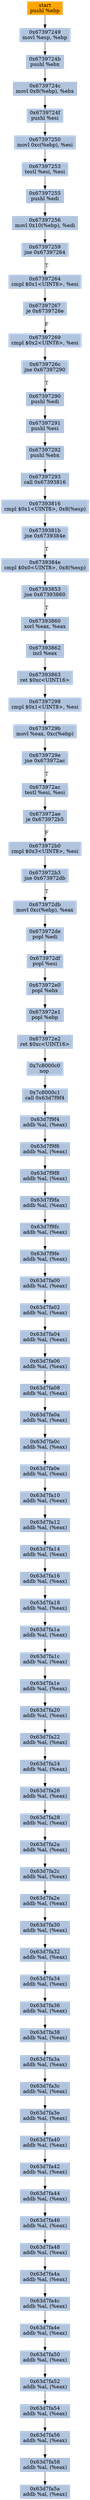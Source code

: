 digraph G {
node[shape=rectangle,style=filled,fillcolor=lightsteelblue,color=lightsteelblue]
bgcolor="transparent"
a0x67397248pushl_ebp[label="start\npushl %ebp",color="lightgrey",fillcolor="orange"];
a0x67397249movl_esp_ebp[label="0x67397249\nmovl %esp, %ebp"];
a0x6739724bpushl_ebx[label="0x6739724b\npushl %ebx"];
a0x6739724cmovl_0x8ebp__ebx[label="0x6739724c\nmovl 0x8(%ebp), %ebx"];
a0x6739724fpushl_esi[label="0x6739724f\npushl %esi"];
a0x67397250movl_0xcebp__esi[label="0x67397250\nmovl 0xc(%ebp), %esi"];
a0x67397253testl_esi_esi[label="0x67397253\ntestl %esi, %esi"];
a0x67397255pushl_edi[label="0x67397255\npushl %edi"];
a0x67397256movl_0x10ebp__edi[label="0x67397256\nmovl 0x10(%ebp), %edi"];
a0x67397259jne_0x67397264[label="0x67397259\njne 0x67397264"];
a0x67397264cmpl_0x1UINT8_esi[label="0x67397264\ncmpl $0x1<UINT8>, %esi"];
a0x67397267je_0x6739726e[label="0x67397267\nje 0x6739726e"];
a0x67397269cmpl_0x2UINT8_esi[label="0x67397269\ncmpl $0x2<UINT8>, %esi"];
a0x6739726cjne_0x67397290[label="0x6739726c\njne 0x67397290"];
a0x67397290pushl_edi[label="0x67397290\npushl %edi"];
a0x67397291pushl_esi[label="0x67397291\npushl %esi"];
a0x67397292pushl_ebx[label="0x67397292\npushl %ebx"];
a0x67397293call_0x67393816[label="0x67397293\ncall 0x67393816"];
a0x67393816cmpl_0x1UINT8_0x8esp_[label="0x67393816\ncmpl $0x1<UINT8>, 0x8(%esp)"];
a0x6739381bjne_0x6739384e[label="0x6739381b\njne 0x6739384e"];
a0x6739384ecmpl_0x0UINT8_0x8esp_[label="0x6739384e\ncmpl $0x0<UINT8>, 0x8(%esp)"];
a0x67393853jne_0x67393860[label="0x67393853\njne 0x67393860"];
a0x67393860xorl_eax_eax[label="0x67393860\nxorl %eax, %eax"];
a0x67393862incl_eax[label="0x67393862\nincl %eax"];
a0x67393863ret_0xcUINT16[label="0x67393863\nret $0xc<UINT16>"];
a0x67397298cmpl_0x1UINT8_esi[label="0x67397298\ncmpl $0x1<UINT8>, %esi"];
a0x6739729bmovl_eax_0xcebp_[label="0x6739729b\nmovl %eax, 0xc(%ebp)"];
a0x6739729ejne_0x673972ac[label="0x6739729e\njne 0x673972ac"];
a0x673972actestl_esi_esi[label="0x673972ac\ntestl %esi, %esi"];
a0x673972aeje_0x673972b5[label="0x673972ae\nje 0x673972b5"];
a0x673972b0cmpl_0x3UINT8_esi[label="0x673972b0\ncmpl $0x3<UINT8>, %esi"];
a0x673972b3jne_0x673972db[label="0x673972b3\njne 0x673972db"];
a0x673972dbmovl_0xcebp__eax[label="0x673972db\nmovl 0xc(%ebp), %eax"];
a0x673972depopl_edi[label="0x673972de\npopl %edi"];
a0x673972dfpopl_esi[label="0x673972df\npopl %esi"];
a0x673972e0popl_ebx[label="0x673972e0\npopl %ebx"];
a0x673972e1popl_ebp[label="0x673972e1\npopl %ebp"];
a0x673972e2ret_0xcUINT16[label="0x673972e2\nret $0xc<UINT16>"];
a0x7c8000c0nop_[label="0x7c8000c0\nnop "];
a0x7c8000c1call_0x63d7f9f4[label="0x7c8000c1\ncall 0x63d7f9f4"];
a0x63d7f9f4addb_al_eax_[label="0x63d7f9f4\naddb %al, (%eax)"];
a0x63d7f9f6addb_al_eax_[label="0x63d7f9f6\naddb %al, (%eax)"];
a0x63d7f9f8addb_al_eax_[label="0x63d7f9f8\naddb %al, (%eax)"];
a0x63d7f9faaddb_al_eax_[label="0x63d7f9fa\naddb %al, (%eax)"];
a0x63d7f9fcaddb_al_eax_[label="0x63d7f9fc\naddb %al, (%eax)"];
a0x63d7f9feaddb_al_eax_[label="0x63d7f9fe\naddb %al, (%eax)"];
a0x63d7fa00addb_al_eax_[label="0x63d7fa00\naddb %al, (%eax)"];
a0x63d7fa02addb_al_eax_[label="0x63d7fa02\naddb %al, (%eax)"];
a0x63d7fa04addb_al_eax_[label="0x63d7fa04\naddb %al, (%eax)"];
a0x63d7fa06addb_al_eax_[label="0x63d7fa06\naddb %al, (%eax)"];
a0x63d7fa08addb_al_eax_[label="0x63d7fa08\naddb %al, (%eax)"];
a0x63d7fa0aaddb_al_eax_[label="0x63d7fa0a\naddb %al, (%eax)"];
a0x63d7fa0caddb_al_eax_[label="0x63d7fa0c\naddb %al, (%eax)"];
a0x63d7fa0eaddb_al_eax_[label="0x63d7fa0e\naddb %al, (%eax)"];
a0x63d7fa10addb_al_eax_[label="0x63d7fa10\naddb %al, (%eax)"];
a0x63d7fa12addb_al_eax_[label="0x63d7fa12\naddb %al, (%eax)"];
a0x63d7fa14addb_al_eax_[label="0x63d7fa14\naddb %al, (%eax)"];
a0x63d7fa16addb_al_eax_[label="0x63d7fa16\naddb %al, (%eax)"];
a0x63d7fa18addb_al_eax_[label="0x63d7fa18\naddb %al, (%eax)"];
a0x63d7fa1aaddb_al_eax_[label="0x63d7fa1a\naddb %al, (%eax)"];
a0x63d7fa1caddb_al_eax_[label="0x63d7fa1c\naddb %al, (%eax)"];
a0x63d7fa1eaddb_al_eax_[label="0x63d7fa1e\naddb %al, (%eax)"];
a0x63d7fa20addb_al_eax_[label="0x63d7fa20\naddb %al, (%eax)"];
a0x63d7fa22addb_al_eax_[label="0x63d7fa22\naddb %al, (%eax)"];
a0x63d7fa24addb_al_eax_[label="0x63d7fa24\naddb %al, (%eax)"];
a0x63d7fa26addb_al_eax_[label="0x63d7fa26\naddb %al, (%eax)"];
a0x63d7fa28addb_al_eax_[label="0x63d7fa28\naddb %al, (%eax)"];
a0x63d7fa2aaddb_al_eax_[label="0x63d7fa2a\naddb %al, (%eax)"];
a0x63d7fa2caddb_al_eax_[label="0x63d7fa2c\naddb %al, (%eax)"];
a0x63d7fa2eaddb_al_eax_[label="0x63d7fa2e\naddb %al, (%eax)"];
a0x63d7fa30addb_al_eax_[label="0x63d7fa30\naddb %al, (%eax)"];
a0x63d7fa32addb_al_eax_[label="0x63d7fa32\naddb %al, (%eax)"];
a0x63d7fa34addb_al_eax_[label="0x63d7fa34\naddb %al, (%eax)"];
a0x63d7fa36addb_al_eax_[label="0x63d7fa36\naddb %al, (%eax)"];
a0x63d7fa38addb_al_eax_[label="0x63d7fa38\naddb %al, (%eax)"];
a0x63d7fa3aaddb_al_eax_[label="0x63d7fa3a\naddb %al, (%eax)"];
a0x63d7fa3caddb_al_eax_[label="0x63d7fa3c\naddb %al, (%eax)"];
a0x63d7fa3eaddb_al_eax_[label="0x63d7fa3e\naddb %al, (%eax)"];
a0x63d7fa40addb_al_eax_[label="0x63d7fa40\naddb %al, (%eax)"];
a0x63d7fa42addb_al_eax_[label="0x63d7fa42\naddb %al, (%eax)"];
a0x63d7fa44addb_al_eax_[label="0x63d7fa44\naddb %al, (%eax)"];
a0x63d7fa46addb_al_eax_[label="0x63d7fa46\naddb %al, (%eax)"];
a0x63d7fa48addb_al_eax_[label="0x63d7fa48\naddb %al, (%eax)"];
a0x63d7fa4aaddb_al_eax_[label="0x63d7fa4a\naddb %al, (%eax)"];
a0x63d7fa4caddb_al_eax_[label="0x63d7fa4c\naddb %al, (%eax)"];
a0x63d7fa4eaddb_al_eax_[label="0x63d7fa4e\naddb %al, (%eax)"];
a0x63d7fa50addb_al_eax_[label="0x63d7fa50\naddb %al, (%eax)"];
a0x63d7fa52addb_al_eax_[label="0x63d7fa52\naddb %al, (%eax)"];
a0x63d7fa54addb_al_eax_[label="0x63d7fa54\naddb %al, (%eax)"];
a0x63d7fa56addb_al_eax_[label="0x63d7fa56\naddb %al, (%eax)"];
a0x63d7fa58addb_al_eax_[label="0x63d7fa58\naddb %al, (%eax)"];
a0x63d7fa5aaddb_al_eax_[label="0x63d7fa5a\naddb %al, (%eax)"];
a0x67397248pushl_ebp -> a0x67397249movl_esp_ebp [color="#000000"];
a0x67397249movl_esp_ebp -> a0x6739724bpushl_ebx [color="#000000"];
a0x6739724bpushl_ebx -> a0x6739724cmovl_0x8ebp__ebx [color="#000000"];
a0x6739724cmovl_0x8ebp__ebx -> a0x6739724fpushl_esi [color="#000000"];
a0x6739724fpushl_esi -> a0x67397250movl_0xcebp__esi [color="#000000"];
a0x67397250movl_0xcebp__esi -> a0x67397253testl_esi_esi [color="#000000"];
a0x67397253testl_esi_esi -> a0x67397255pushl_edi [color="#000000"];
a0x67397255pushl_edi -> a0x67397256movl_0x10ebp__edi [color="#000000"];
a0x67397256movl_0x10ebp__edi -> a0x67397259jne_0x67397264 [color="#000000"];
a0x67397259jne_0x67397264 -> a0x67397264cmpl_0x1UINT8_esi [color="#000000",label="T"];
a0x67397264cmpl_0x1UINT8_esi -> a0x67397267je_0x6739726e [color="#000000"];
a0x67397267je_0x6739726e -> a0x67397269cmpl_0x2UINT8_esi [color="#000000",label="F"];
a0x67397269cmpl_0x2UINT8_esi -> a0x6739726cjne_0x67397290 [color="#000000"];
a0x6739726cjne_0x67397290 -> a0x67397290pushl_edi [color="#000000",label="T"];
a0x67397290pushl_edi -> a0x67397291pushl_esi [color="#000000"];
a0x67397291pushl_esi -> a0x67397292pushl_ebx [color="#000000"];
a0x67397292pushl_ebx -> a0x67397293call_0x67393816 [color="#000000"];
a0x67397293call_0x67393816 -> a0x67393816cmpl_0x1UINT8_0x8esp_ [color="#000000"];
a0x67393816cmpl_0x1UINT8_0x8esp_ -> a0x6739381bjne_0x6739384e [color="#000000"];
a0x6739381bjne_0x6739384e -> a0x6739384ecmpl_0x0UINT8_0x8esp_ [color="#000000",label="T"];
a0x6739384ecmpl_0x0UINT8_0x8esp_ -> a0x67393853jne_0x67393860 [color="#000000"];
a0x67393853jne_0x67393860 -> a0x67393860xorl_eax_eax [color="#000000",label="T"];
a0x67393860xorl_eax_eax -> a0x67393862incl_eax [color="#000000"];
a0x67393862incl_eax -> a0x67393863ret_0xcUINT16 [color="#000000"];
a0x67393863ret_0xcUINT16 -> a0x67397298cmpl_0x1UINT8_esi [color="#000000"];
a0x67397298cmpl_0x1UINT8_esi -> a0x6739729bmovl_eax_0xcebp_ [color="#000000"];
a0x6739729bmovl_eax_0xcebp_ -> a0x6739729ejne_0x673972ac [color="#000000"];
a0x6739729ejne_0x673972ac -> a0x673972actestl_esi_esi [color="#000000",label="T"];
a0x673972actestl_esi_esi -> a0x673972aeje_0x673972b5 [color="#000000"];
a0x673972aeje_0x673972b5 -> a0x673972b0cmpl_0x3UINT8_esi [color="#000000",label="F"];
a0x673972b0cmpl_0x3UINT8_esi -> a0x673972b3jne_0x673972db [color="#000000"];
a0x673972b3jne_0x673972db -> a0x673972dbmovl_0xcebp__eax [color="#000000",label="T"];
a0x673972dbmovl_0xcebp__eax -> a0x673972depopl_edi [color="#000000"];
a0x673972depopl_edi -> a0x673972dfpopl_esi [color="#000000"];
a0x673972dfpopl_esi -> a0x673972e0popl_ebx [color="#000000"];
a0x673972e0popl_ebx -> a0x673972e1popl_ebp [color="#000000"];
a0x673972e1popl_ebp -> a0x673972e2ret_0xcUINT16 [color="#000000"];
a0x673972e2ret_0xcUINT16 -> a0x7c8000c0nop_ [color="#000000"];
a0x7c8000c0nop_ -> a0x7c8000c1call_0x63d7f9f4 [color="#000000"];
a0x7c8000c1call_0x63d7f9f4 -> a0x63d7f9f4addb_al_eax_ [color="#000000"];
a0x63d7f9f4addb_al_eax_ -> a0x63d7f9f6addb_al_eax_ [color="#000000"];
a0x63d7f9f6addb_al_eax_ -> a0x63d7f9f8addb_al_eax_ [color="#000000"];
a0x63d7f9f8addb_al_eax_ -> a0x63d7f9faaddb_al_eax_ [color="#000000"];
a0x63d7f9faaddb_al_eax_ -> a0x63d7f9fcaddb_al_eax_ [color="#000000"];
a0x63d7f9fcaddb_al_eax_ -> a0x63d7f9feaddb_al_eax_ [color="#000000"];
a0x63d7f9feaddb_al_eax_ -> a0x63d7fa00addb_al_eax_ [color="#000000"];
a0x63d7fa00addb_al_eax_ -> a0x63d7fa02addb_al_eax_ [color="#000000"];
a0x63d7fa02addb_al_eax_ -> a0x63d7fa04addb_al_eax_ [color="#000000"];
a0x63d7fa04addb_al_eax_ -> a0x63d7fa06addb_al_eax_ [color="#000000"];
a0x63d7fa06addb_al_eax_ -> a0x63d7fa08addb_al_eax_ [color="#000000"];
a0x63d7fa08addb_al_eax_ -> a0x63d7fa0aaddb_al_eax_ [color="#000000"];
a0x63d7fa0aaddb_al_eax_ -> a0x63d7fa0caddb_al_eax_ [color="#000000"];
a0x63d7fa0caddb_al_eax_ -> a0x63d7fa0eaddb_al_eax_ [color="#000000"];
a0x63d7fa0eaddb_al_eax_ -> a0x63d7fa10addb_al_eax_ [color="#000000"];
a0x63d7fa10addb_al_eax_ -> a0x63d7fa12addb_al_eax_ [color="#000000"];
a0x63d7fa12addb_al_eax_ -> a0x63d7fa14addb_al_eax_ [color="#000000"];
a0x63d7fa14addb_al_eax_ -> a0x63d7fa16addb_al_eax_ [color="#000000"];
a0x63d7fa16addb_al_eax_ -> a0x63d7fa18addb_al_eax_ [color="#000000"];
a0x63d7fa18addb_al_eax_ -> a0x63d7fa1aaddb_al_eax_ [color="#000000"];
a0x63d7fa1aaddb_al_eax_ -> a0x63d7fa1caddb_al_eax_ [color="#000000"];
a0x63d7fa1caddb_al_eax_ -> a0x63d7fa1eaddb_al_eax_ [color="#000000"];
a0x63d7fa1eaddb_al_eax_ -> a0x63d7fa20addb_al_eax_ [color="#000000"];
a0x63d7fa20addb_al_eax_ -> a0x63d7fa22addb_al_eax_ [color="#000000"];
a0x63d7fa22addb_al_eax_ -> a0x63d7fa24addb_al_eax_ [color="#000000"];
a0x63d7fa24addb_al_eax_ -> a0x63d7fa26addb_al_eax_ [color="#000000"];
a0x63d7fa26addb_al_eax_ -> a0x63d7fa28addb_al_eax_ [color="#000000"];
a0x63d7fa28addb_al_eax_ -> a0x63d7fa2aaddb_al_eax_ [color="#000000"];
a0x63d7fa2aaddb_al_eax_ -> a0x63d7fa2caddb_al_eax_ [color="#000000"];
a0x63d7fa2caddb_al_eax_ -> a0x63d7fa2eaddb_al_eax_ [color="#000000"];
a0x63d7fa2eaddb_al_eax_ -> a0x63d7fa30addb_al_eax_ [color="#000000"];
a0x63d7fa30addb_al_eax_ -> a0x63d7fa32addb_al_eax_ [color="#000000"];
a0x63d7fa32addb_al_eax_ -> a0x63d7fa34addb_al_eax_ [color="#000000"];
a0x63d7fa34addb_al_eax_ -> a0x63d7fa36addb_al_eax_ [color="#000000"];
a0x63d7fa36addb_al_eax_ -> a0x63d7fa38addb_al_eax_ [color="#000000"];
a0x63d7fa38addb_al_eax_ -> a0x63d7fa3aaddb_al_eax_ [color="#000000"];
a0x63d7fa3aaddb_al_eax_ -> a0x63d7fa3caddb_al_eax_ [color="#000000"];
a0x63d7fa3caddb_al_eax_ -> a0x63d7fa3eaddb_al_eax_ [color="#000000"];
a0x63d7fa3eaddb_al_eax_ -> a0x63d7fa40addb_al_eax_ [color="#000000"];
a0x63d7fa40addb_al_eax_ -> a0x63d7fa42addb_al_eax_ [color="#000000"];
a0x63d7fa42addb_al_eax_ -> a0x63d7fa44addb_al_eax_ [color="#000000"];
a0x63d7fa44addb_al_eax_ -> a0x63d7fa46addb_al_eax_ [color="#000000"];
a0x63d7fa46addb_al_eax_ -> a0x63d7fa48addb_al_eax_ [color="#000000"];
a0x63d7fa48addb_al_eax_ -> a0x63d7fa4aaddb_al_eax_ [color="#000000"];
a0x63d7fa4aaddb_al_eax_ -> a0x63d7fa4caddb_al_eax_ [color="#000000"];
a0x63d7fa4caddb_al_eax_ -> a0x63d7fa4eaddb_al_eax_ [color="#000000"];
a0x63d7fa4eaddb_al_eax_ -> a0x63d7fa50addb_al_eax_ [color="#000000"];
a0x63d7fa50addb_al_eax_ -> a0x63d7fa52addb_al_eax_ [color="#000000"];
a0x63d7fa52addb_al_eax_ -> a0x63d7fa54addb_al_eax_ [color="#000000"];
a0x63d7fa54addb_al_eax_ -> a0x63d7fa56addb_al_eax_ [color="#000000"];
a0x63d7fa56addb_al_eax_ -> a0x63d7fa58addb_al_eax_ [color="#000000"];
a0x63d7fa58addb_al_eax_ -> a0x63d7fa5aaddb_al_eax_ [color="#000000"];
}
